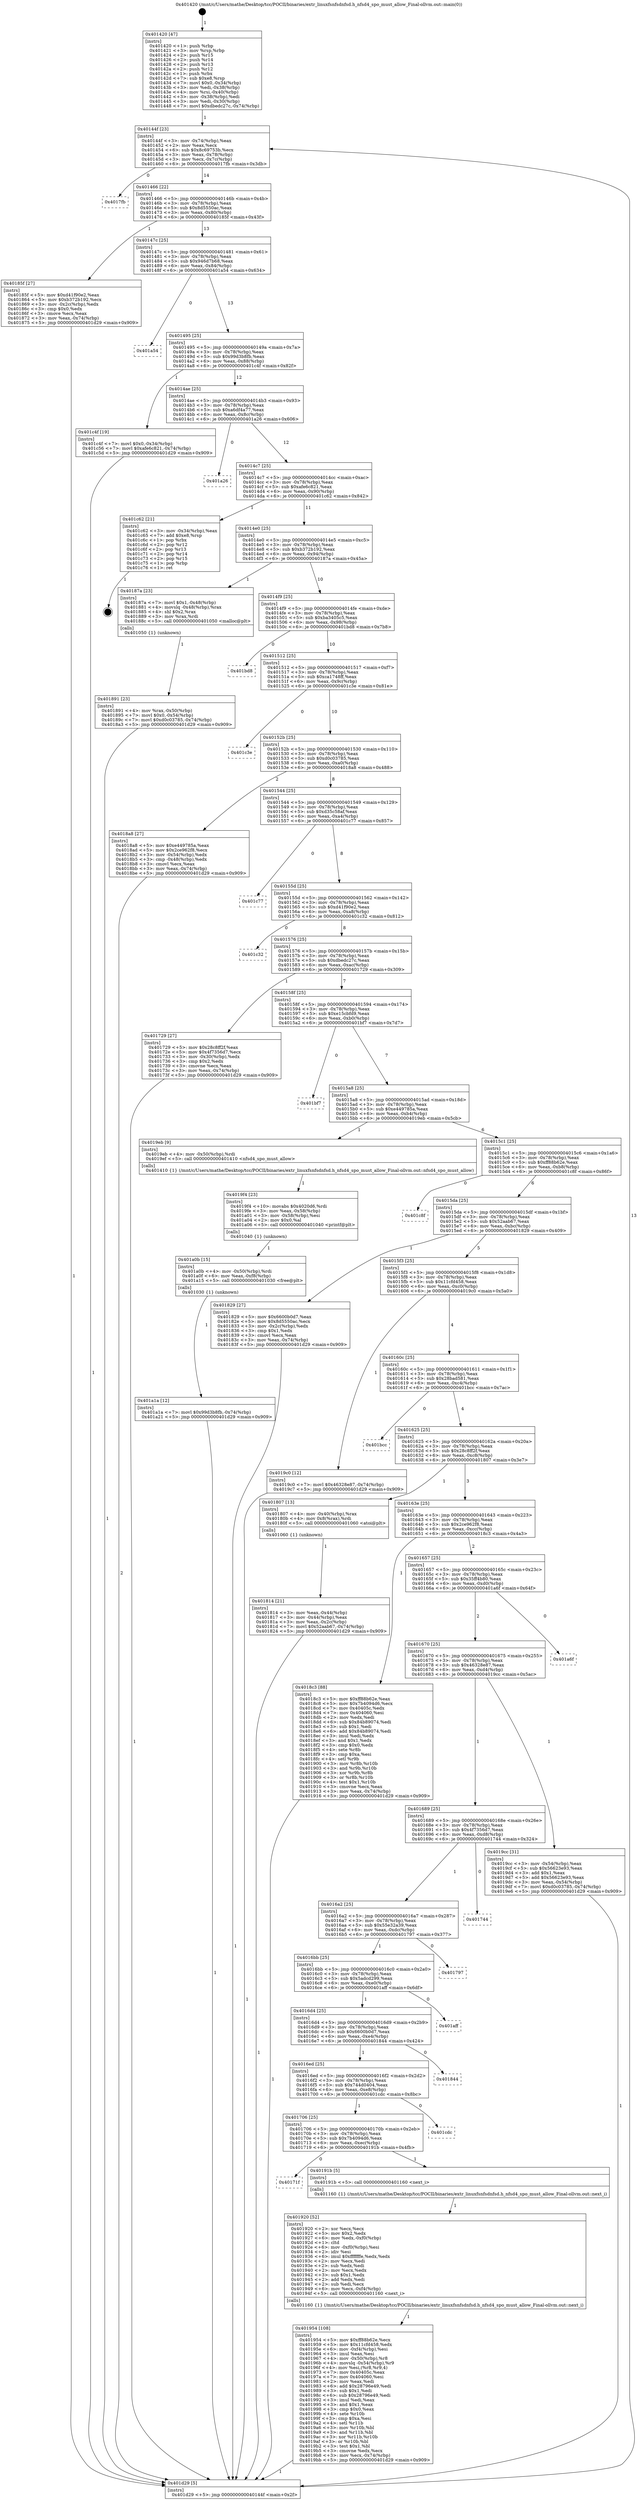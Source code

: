 digraph "0x401420" {
  label = "0x401420 (/mnt/c/Users/mathe/Desktop/tcc/POCII/binaries/extr_linuxfsnfsdnfsd.h_nfsd4_spo_must_allow_Final-ollvm.out::main(0))"
  labelloc = "t"
  node[shape=record]

  Entry [label="",width=0.3,height=0.3,shape=circle,fillcolor=black,style=filled]
  "0x40144f" [label="{
     0x40144f [23]\l
     | [instrs]\l
     &nbsp;&nbsp;0x40144f \<+3\>: mov -0x74(%rbp),%eax\l
     &nbsp;&nbsp;0x401452 \<+2\>: mov %eax,%ecx\l
     &nbsp;&nbsp;0x401454 \<+6\>: sub $0x8c69753b,%ecx\l
     &nbsp;&nbsp;0x40145a \<+3\>: mov %eax,-0x78(%rbp)\l
     &nbsp;&nbsp;0x40145d \<+3\>: mov %ecx,-0x7c(%rbp)\l
     &nbsp;&nbsp;0x401460 \<+6\>: je 00000000004017fb \<main+0x3db\>\l
  }"]
  "0x4017fb" [label="{
     0x4017fb\l
  }", style=dashed]
  "0x401466" [label="{
     0x401466 [22]\l
     | [instrs]\l
     &nbsp;&nbsp;0x401466 \<+5\>: jmp 000000000040146b \<main+0x4b\>\l
     &nbsp;&nbsp;0x40146b \<+3\>: mov -0x78(%rbp),%eax\l
     &nbsp;&nbsp;0x40146e \<+5\>: sub $0x8d5550ac,%eax\l
     &nbsp;&nbsp;0x401473 \<+3\>: mov %eax,-0x80(%rbp)\l
     &nbsp;&nbsp;0x401476 \<+6\>: je 000000000040185f \<main+0x43f\>\l
  }"]
  Exit [label="",width=0.3,height=0.3,shape=circle,fillcolor=black,style=filled,peripheries=2]
  "0x40185f" [label="{
     0x40185f [27]\l
     | [instrs]\l
     &nbsp;&nbsp;0x40185f \<+5\>: mov $0xd41f90e2,%eax\l
     &nbsp;&nbsp;0x401864 \<+5\>: mov $0xb372b192,%ecx\l
     &nbsp;&nbsp;0x401869 \<+3\>: mov -0x2c(%rbp),%edx\l
     &nbsp;&nbsp;0x40186c \<+3\>: cmp $0x0,%edx\l
     &nbsp;&nbsp;0x40186f \<+3\>: cmove %ecx,%eax\l
     &nbsp;&nbsp;0x401872 \<+3\>: mov %eax,-0x74(%rbp)\l
     &nbsp;&nbsp;0x401875 \<+5\>: jmp 0000000000401d29 \<main+0x909\>\l
  }"]
  "0x40147c" [label="{
     0x40147c [25]\l
     | [instrs]\l
     &nbsp;&nbsp;0x40147c \<+5\>: jmp 0000000000401481 \<main+0x61\>\l
     &nbsp;&nbsp;0x401481 \<+3\>: mov -0x78(%rbp),%eax\l
     &nbsp;&nbsp;0x401484 \<+5\>: sub $0x946d7b68,%eax\l
     &nbsp;&nbsp;0x401489 \<+6\>: mov %eax,-0x84(%rbp)\l
     &nbsp;&nbsp;0x40148f \<+6\>: je 0000000000401a54 \<main+0x634\>\l
  }"]
  "0x401a1a" [label="{
     0x401a1a [12]\l
     | [instrs]\l
     &nbsp;&nbsp;0x401a1a \<+7\>: movl $0x99d3b8fb,-0x74(%rbp)\l
     &nbsp;&nbsp;0x401a21 \<+5\>: jmp 0000000000401d29 \<main+0x909\>\l
  }"]
  "0x401a54" [label="{
     0x401a54\l
  }", style=dashed]
  "0x401495" [label="{
     0x401495 [25]\l
     | [instrs]\l
     &nbsp;&nbsp;0x401495 \<+5\>: jmp 000000000040149a \<main+0x7a\>\l
     &nbsp;&nbsp;0x40149a \<+3\>: mov -0x78(%rbp),%eax\l
     &nbsp;&nbsp;0x40149d \<+5\>: sub $0x99d3b8fb,%eax\l
     &nbsp;&nbsp;0x4014a2 \<+6\>: mov %eax,-0x88(%rbp)\l
     &nbsp;&nbsp;0x4014a8 \<+6\>: je 0000000000401c4f \<main+0x82f\>\l
  }"]
  "0x401a0b" [label="{
     0x401a0b [15]\l
     | [instrs]\l
     &nbsp;&nbsp;0x401a0b \<+4\>: mov -0x50(%rbp),%rdi\l
     &nbsp;&nbsp;0x401a0f \<+6\>: mov %eax,-0xf8(%rbp)\l
     &nbsp;&nbsp;0x401a15 \<+5\>: call 0000000000401030 \<free@plt\>\l
     | [calls]\l
     &nbsp;&nbsp;0x401030 \{1\} (unknown)\l
  }"]
  "0x401c4f" [label="{
     0x401c4f [19]\l
     | [instrs]\l
     &nbsp;&nbsp;0x401c4f \<+7\>: movl $0x0,-0x34(%rbp)\l
     &nbsp;&nbsp;0x401c56 \<+7\>: movl $0xafe6c821,-0x74(%rbp)\l
     &nbsp;&nbsp;0x401c5d \<+5\>: jmp 0000000000401d29 \<main+0x909\>\l
  }"]
  "0x4014ae" [label="{
     0x4014ae [25]\l
     | [instrs]\l
     &nbsp;&nbsp;0x4014ae \<+5\>: jmp 00000000004014b3 \<main+0x93\>\l
     &nbsp;&nbsp;0x4014b3 \<+3\>: mov -0x78(%rbp),%eax\l
     &nbsp;&nbsp;0x4014b6 \<+5\>: sub $0xa6df4a77,%eax\l
     &nbsp;&nbsp;0x4014bb \<+6\>: mov %eax,-0x8c(%rbp)\l
     &nbsp;&nbsp;0x4014c1 \<+6\>: je 0000000000401a26 \<main+0x606\>\l
  }"]
  "0x4019f4" [label="{
     0x4019f4 [23]\l
     | [instrs]\l
     &nbsp;&nbsp;0x4019f4 \<+10\>: movabs $0x4020d6,%rdi\l
     &nbsp;&nbsp;0x4019fe \<+3\>: mov %eax,-0x58(%rbp)\l
     &nbsp;&nbsp;0x401a01 \<+3\>: mov -0x58(%rbp),%esi\l
     &nbsp;&nbsp;0x401a04 \<+2\>: mov $0x0,%al\l
     &nbsp;&nbsp;0x401a06 \<+5\>: call 0000000000401040 \<printf@plt\>\l
     | [calls]\l
     &nbsp;&nbsp;0x401040 \{1\} (unknown)\l
  }"]
  "0x401a26" [label="{
     0x401a26\l
  }", style=dashed]
  "0x4014c7" [label="{
     0x4014c7 [25]\l
     | [instrs]\l
     &nbsp;&nbsp;0x4014c7 \<+5\>: jmp 00000000004014cc \<main+0xac\>\l
     &nbsp;&nbsp;0x4014cc \<+3\>: mov -0x78(%rbp),%eax\l
     &nbsp;&nbsp;0x4014cf \<+5\>: sub $0xafe6c821,%eax\l
     &nbsp;&nbsp;0x4014d4 \<+6\>: mov %eax,-0x90(%rbp)\l
     &nbsp;&nbsp;0x4014da \<+6\>: je 0000000000401c62 \<main+0x842\>\l
  }"]
  "0x401954" [label="{
     0x401954 [108]\l
     | [instrs]\l
     &nbsp;&nbsp;0x401954 \<+5\>: mov $0xff88b62e,%ecx\l
     &nbsp;&nbsp;0x401959 \<+5\>: mov $0x11cfd458,%edx\l
     &nbsp;&nbsp;0x40195e \<+6\>: mov -0xf4(%rbp),%esi\l
     &nbsp;&nbsp;0x401964 \<+3\>: imul %eax,%esi\l
     &nbsp;&nbsp;0x401967 \<+4\>: mov -0x50(%rbp),%r8\l
     &nbsp;&nbsp;0x40196b \<+4\>: movslq -0x54(%rbp),%r9\l
     &nbsp;&nbsp;0x40196f \<+4\>: mov %esi,(%r8,%r9,4)\l
     &nbsp;&nbsp;0x401973 \<+7\>: mov 0x40405c,%eax\l
     &nbsp;&nbsp;0x40197a \<+7\>: mov 0x404060,%esi\l
     &nbsp;&nbsp;0x401981 \<+2\>: mov %eax,%edi\l
     &nbsp;&nbsp;0x401983 \<+6\>: add $0x28796e49,%edi\l
     &nbsp;&nbsp;0x401989 \<+3\>: sub $0x1,%edi\l
     &nbsp;&nbsp;0x40198c \<+6\>: sub $0x28796e49,%edi\l
     &nbsp;&nbsp;0x401992 \<+3\>: imul %edi,%eax\l
     &nbsp;&nbsp;0x401995 \<+3\>: and $0x1,%eax\l
     &nbsp;&nbsp;0x401998 \<+3\>: cmp $0x0,%eax\l
     &nbsp;&nbsp;0x40199b \<+4\>: sete %r10b\l
     &nbsp;&nbsp;0x40199f \<+3\>: cmp $0xa,%esi\l
     &nbsp;&nbsp;0x4019a2 \<+4\>: setl %r11b\l
     &nbsp;&nbsp;0x4019a6 \<+3\>: mov %r10b,%bl\l
     &nbsp;&nbsp;0x4019a9 \<+3\>: and %r11b,%bl\l
     &nbsp;&nbsp;0x4019ac \<+3\>: xor %r11b,%r10b\l
     &nbsp;&nbsp;0x4019af \<+3\>: or %r10b,%bl\l
     &nbsp;&nbsp;0x4019b2 \<+3\>: test $0x1,%bl\l
     &nbsp;&nbsp;0x4019b5 \<+3\>: cmovne %edx,%ecx\l
     &nbsp;&nbsp;0x4019b8 \<+3\>: mov %ecx,-0x74(%rbp)\l
     &nbsp;&nbsp;0x4019bb \<+5\>: jmp 0000000000401d29 \<main+0x909\>\l
  }"]
  "0x401c62" [label="{
     0x401c62 [21]\l
     | [instrs]\l
     &nbsp;&nbsp;0x401c62 \<+3\>: mov -0x34(%rbp),%eax\l
     &nbsp;&nbsp;0x401c65 \<+7\>: add $0xe8,%rsp\l
     &nbsp;&nbsp;0x401c6c \<+1\>: pop %rbx\l
     &nbsp;&nbsp;0x401c6d \<+2\>: pop %r12\l
     &nbsp;&nbsp;0x401c6f \<+2\>: pop %r13\l
     &nbsp;&nbsp;0x401c71 \<+2\>: pop %r14\l
     &nbsp;&nbsp;0x401c73 \<+2\>: pop %r15\l
     &nbsp;&nbsp;0x401c75 \<+1\>: pop %rbp\l
     &nbsp;&nbsp;0x401c76 \<+1\>: ret\l
  }"]
  "0x4014e0" [label="{
     0x4014e0 [25]\l
     | [instrs]\l
     &nbsp;&nbsp;0x4014e0 \<+5\>: jmp 00000000004014e5 \<main+0xc5\>\l
     &nbsp;&nbsp;0x4014e5 \<+3\>: mov -0x78(%rbp),%eax\l
     &nbsp;&nbsp;0x4014e8 \<+5\>: sub $0xb372b192,%eax\l
     &nbsp;&nbsp;0x4014ed \<+6\>: mov %eax,-0x94(%rbp)\l
     &nbsp;&nbsp;0x4014f3 \<+6\>: je 000000000040187a \<main+0x45a\>\l
  }"]
  "0x401920" [label="{
     0x401920 [52]\l
     | [instrs]\l
     &nbsp;&nbsp;0x401920 \<+2\>: xor %ecx,%ecx\l
     &nbsp;&nbsp;0x401922 \<+5\>: mov $0x2,%edx\l
     &nbsp;&nbsp;0x401927 \<+6\>: mov %edx,-0xf0(%rbp)\l
     &nbsp;&nbsp;0x40192d \<+1\>: cltd\l
     &nbsp;&nbsp;0x40192e \<+6\>: mov -0xf0(%rbp),%esi\l
     &nbsp;&nbsp;0x401934 \<+2\>: idiv %esi\l
     &nbsp;&nbsp;0x401936 \<+6\>: imul $0xfffffffe,%edx,%edx\l
     &nbsp;&nbsp;0x40193c \<+2\>: mov %ecx,%edi\l
     &nbsp;&nbsp;0x40193e \<+2\>: sub %edx,%edi\l
     &nbsp;&nbsp;0x401940 \<+2\>: mov %ecx,%edx\l
     &nbsp;&nbsp;0x401942 \<+3\>: sub $0x1,%edx\l
     &nbsp;&nbsp;0x401945 \<+2\>: add %edx,%edi\l
     &nbsp;&nbsp;0x401947 \<+2\>: sub %edi,%ecx\l
     &nbsp;&nbsp;0x401949 \<+6\>: mov %ecx,-0xf4(%rbp)\l
     &nbsp;&nbsp;0x40194f \<+5\>: call 0000000000401160 \<next_i\>\l
     | [calls]\l
     &nbsp;&nbsp;0x401160 \{1\} (/mnt/c/Users/mathe/Desktop/tcc/POCII/binaries/extr_linuxfsnfsdnfsd.h_nfsd4_spo_must_allow_Final-ollvm.out::next_i)\l
  }"]
  "0x40187a" [label="{
     0x40187a [23]\l
     | [instrs]\l
     &nbsp;&nbsp;0x40187a \<+7\>: movl $0x1,-0x48(%rbp)\l
     &nbsp;&nbsp;0x401881 \<+4\>: movslq -0x48(%rbp),%rax\l
     &nbsp;&nbsp;0x401885 \<+4\>: shl $0x2,%rax\l
     &nbsp;&nbsp;0x401889 \<+3\>: mov %rax,%rdi\l
     &nbsp;&nbsp;0x40188c \<+5\>: call 0000000000401050 \<malloc@plt\>\l
     | [calls]\l
     &nbsp;&nbsp;0x401050 \{1\} (unknown)\l
  }"]
  "0x4014f9" [label="{
     0x4014f9 [25]\l
     | [instrs]\l
     &nbsp;&nbsp;0x4014f9 \<+5\>: jmp 00000000004014fe \<main+0xde\>\l
     &nbsp;&nbsp;0x4014fe \<+3\>: mov -0x78(%rbp),%eax\l
     &nbsp;&nbsp;0x401501 \<+5\>: sub $0xba3405c5,%eax\l
     &nbsp;&nbsp;0x401506 \<+6\>: mov %eax,-0x98(%rbp)\l
     &nbsp;&nbsp;0x40150c \<+6\>: je 0000000000401bd8 \<main+0x7b8\>\l
  }"]
  "0x40171f" [label="{
     0x40171f\l
  }", style=dashed]
  "0x401bd8" [label="{
     0x401bd8\l
  }", style=dashed]
  "0x401512" [label="{
     0x401512 [25]\l
     | [instrs]\l
     &nbsp;&nbsp;0x401512 \<+5\>: jmp 0000000000401517 \<main+0xf7\>\l
     &nbsp;&nbsp;0x401517 \<+3\>: mov -0x78(%rbp),%eax\l
     &nbsp;&nbsp;0x40151a \<+5\>: sub $0xca1748ff,%eax\l
     &nbsp;&nbsp;0x40151f \<+6\>: mov %eax,-0x9c(%rbp)\l
     &nbsp;&nbsp;0x401525 \<+6\>: je 0000000000401c3e \<main+0x81e\>\l
  }"]
  "0x40191b" [label="{
     0x40191b [5]\l
     | [instrs]\l
     &nbsp;&nbsp;0x40191b \<+5\>: call 0000000000401160 \<next_i\>\l
     | [calls]\l
     &nbsp;&nbsp;0x401160 \{1\} (/mnt/c/Users/mathe/Desktop/tcc/POCII/binaries/extr_linuxfsnfsdnfsd.h_nfsd4_spo_must_allow_Final-ollvm.out::next_i)\l
  }"]
  "0x401c3e" [label="{
     0x401c3e\l
  }", style=dashed]
  "0x40152b" [label="{
     0x40152b [25]\l
     | [instrs]\l
     &nbsp;&nbsp;0x40152b \<+5\>: jmp 0000000000401530 \<main+0x110\>\l
     &nbsp;&nbsp;0x401530 \<+3\>: mov -0x78(%rbp),%eax\l
     &nbsp;&nbsp;0x401533 \<+5\>: sub $0xd0c03785,%eax\l
     &nbsp;&nbsp;0x401538 \<+6\>: mov %eax,-0xa0(%rbp)\l
     &nbsp;&nbsp;0x40153e \<+6\>: je 00000000004018a8 \<main+0x488\>\l
  }"]
  "0x401706" [label="{
     0x401706 [25]\l
     | [instrs]\l
     &nbsp;&nbsp;0x401706 \<+5\>: jmp 000000000040170b \<main+0x2eb\>\l
     &nbsp;&nbsp;0x40170b \<+3\>: mov -0x78(%rbp),%eax\l
     &nbsp;&nbsp;0x40170e \<+5\>: sub $0x7b4094d6,%eax\l
     &nbsp;&nbsp;0x401713 \<+6\>: mov %eax,-0xec(%rbp)\l
     &nbsp;&nbsp;0x401719 \<+6\>: je 000000000040191b \<main+0x4fb\>\l
  }"]
  "0x4018a8" [label="{
     0x4018a8 [27]\l
     | [instrs]\l
     &nbsp;&nbsp;0x4018a8 \<+5\>: mov $0xe449785a,%eax\l
     &nbsp;&nbsp;0x4018ad \<+5\>: mov $0x2ce962f8,%ecx\l
     &nbsp;&nbsp;0x4018b2 \<+3\>: mov -0x54(%rbp),%edx\l
     &nbsp;&nbsp;0x4018b5 \<+3\>: cmp -0x48(%rbp),%edx\l
     &nbsp;&nbsp;0x4018b8 \<+3\>: cmovl %ecx,%eax\l
     &nbsp;&nbsp;0x4018bb \<+3\>: mov %eax,-0x74(%rbp)\l
     &nbsp;&nbsp;0x4018be \<+5\>: jmp 0000000000401d29 \<main+0x909\>\l
  }"]
  "0x401544" [label="{
     0x401544 [25]\l
     | [instrs]\l
     &nbsp;&nbsp;0x401544 \<+5\>: jmp 0000000000401549 \<main+0x129\>\l
     &nbsp;&nbsp;0x401549 \<+3\>: mov -0x78(%rbp),%eax\l
     &nbsp;&nbsp;0x40154c \<+5\>: sub $0xd35c58af,%eax\l
     &nbsp;&nbsp;0x401551 \<+6\>: mov %eax,-0xa4(%rbp)\l
     &nbsp;&nbsp;0x401557 \<+6\>: je 0000000000401c77 \<main+0x857\>\l
  }"]
  "0x401cdc" [label="{
     0x401cdc\l
  }", style=dashed]
  "0x401c77" [label="{
     0x401c77\l
  }", style=dashed]
  "0x40155d" [label="{
     0x40155d [25]\l
     | [instrs]\l
     &nbsp;&nbsp;0x40155d \<+5\>: jmp 0000000000401562 \<main+0x142\>\l
     &nbsp;&nbsp;0x401562 \<+3\>: mov -0x78(%rbp),%eax\l
     &nbsp;&nbsp;0x401565 \<+5\>: sub $0xd41f90e2,%eax\l
     &nbsp;&nbsp;0x40156a \<+6\>: mov %eax,-0xa8(%rbp)\l
     &nbsp;&nbsp;0x401570 \<+6\>: je 0000000000401c32 \<main+0x812\>\l
  }"]
  "0x4016ed" [label="{
     0x4016ed [25]\l
     | [instrs]\l
     &nbsp;&nbsp;0x4016ed \<+5\>: jmp 00000000004016f2 \<main+0x2d2\>\l
     &nbsp;&nbsp;0x4016f2 \<+3\>: mov -0x78(%rbp),%eax\l
     &nbsp;&nbsp;0x4016f5 \<+5\>: sub $0x744d0404,%eax\l
     &nbsp;&nbsp;0x4016fa \<+6\>: mov %eax,-0xe8(%rbp)\l
     &nbsp;&nbsp;0x401700 \<+6\>: je 0000000000401cdc \<main+0x8bc\>\l
  }"]
  "0x401c32" [label="{
     0x401c32\l
  }", style=dashed]
  "0x401576" [label="{
     0x401576 [25]\l
     | [instrs]\l
     &nbsp;&nbsp;0x401576 \<+5\>: jmp 000000000040157b \<main+0x15b\>\l
     &nbsp;&nbsp;0x40157b \<+3\>: mov -0x78(%rbp),%eax\l
     &nbsp;&nbsp;0x40157e \<+5\>: sub $0xdbedc27c,%eax\l
     &nbsp;&nbsp;0x401583 \<+6\>: mov %eax,-0xac(%rbp)\l
     &nbsp;&nbsp;0x401589 \<+6\>: je 0000000000401729 \<main+0x309\>\l
  }"]
  "0x401844" [label="{
     0x401844\l
  }", style=dashed]
  "0x401729" [label="{
     0x401729 [27]\l
     | [instrs]\l
     &nbsp;&nbsp;0x401729 \<+5\>: mov $0x28c8ff2f,%eax\l
     &nbsp;&nbsp;0x40172e \<+5\>: mov $0x4f7356d7,%ecx\l
     &nbsp;&nbsp;0x401733 \<+3\>: mov -0x30(%rbp),%edx\l
     &nbsp;&nbsp;0x401736 \<+3\>: cmp $0x2,%edx\l
     &nbsp;&nbsp;0x401739 \<+3\>: cmovne %ecx,%eax\l
     &nbsp;&nbsp;0x40173c \<+3\>: mov %eax,-0x74(%rbp)\l
     &nbsp;&nbsp;0x40173f \<+5\>: jmp 0000000000401d29 \<main+0x909\>\l
  }"]
  "0x40158f" [label="{
     0x40158f [25]\l
     | [instrs]\l
     &nbsp;&nbsp;0x40158f \<+5\>: jmp 0000000000401594 \<main+0x174\>\l
     &nbsp;&nbsp;0x401594 \<+3\>: mov -0x78(%rbp),%eax\l
     &nbsp;&nbsp;0x401597 \<+5\>: sub $0xe15cbfd9,%eax\l
     &nbsp;&nbsp;0x40159c \<+6\>: mov %eax,-0xb0(%rbp)\l
     &nbsp;&nbsp;0x4015a2 \<+6\>: je 0000000000401bf7 \<main+0x7d7\>\l
  }"]
  "0x401d29" [label="{
     0x401d29 [5]\l
     | [instrs]\l
     &nbsp;&nbsp;0x401d29 \<+5\>: jmp 000000000040144f \<main+0x2f\>\l
  }"]
  "0x401420" [label="{
     0x401420 [47]\l
     | [instrs]\l
     &nbsp;&nbsp;0x401420 \<+1\>: push %rbp\l
     &nbsp;&nbsp;0x401421 \<+3\>: mov %rsp,%rbp\l
     &nbsp;&nbsp;0x401424 \<+2\>: push %r15\l
     &nbsp;&nbsp;0x401426 \<+2\>: push %r14\l
     &nbsp;&nbsp;0x401428 \<+2\>: push %r13\l
     &nbsp;&nbsp;0x40142a \<+2\>: push %r12\l
     &nbsp;&nbsp;0x40142c \<+1\>: push %rbx\l
     &nbsp;&nbsp;0x40142d \<+7\>: sub $0xe8,%rsp\l
     &nbsp;&nbsp;0x401434 \<+7\>: movl $0x0,-0x34(%rbp)\l
     &nbsp;&nbsp;0x40143b \<+3\>: mov %edi,-0x38(%rbp)\l
     &nbsp;&nbsp;0x40143e \<+4\>: mov %rsi,-0x40(%rbp)\l
     &nbsp;&nbsp;0x401442 \<+3\>: mov -0x38(%rbp),%edi\l
     &nbsp;&nbsp;0x401445 \<+3\>: mov %edi,-0x30(%rbp)\l
     &nbsp;&nbsp;0x401448 \<+7\>: movl $0xdbedc27c,-0x74(%rbp)\l
  }"]
  "0x4016d4" [label="{
     0x4016d4 [25]\l
     | [instrs]\l
     &nbsp;&nbsp;0x4016d4 \<+5\>: jmp 00000000004016d9 \<main+0x2b9\>\l
     &nbsp;&nbsp;0x4016d9 \<+3\>: mov -0x78(%rbp),%eax\l
     &nbsp;&nbsp;0x4016dc \<+5\>: sub $0x6600b0d7,%eax\l
     &nbsp;&nbsp;0x4016e1 \<+6\>: mov %eax,-0xe4(%rbp)\l
     &nbsp;&nbsp;0x4016e7 \<+6\>: je 0000000000401844 \<main+0x424\>\l
  }"]
  "0x401bf7" [label="{
     0x401bf7\l
  }", style=dashed]
  "0x4015a8" [label="{
     0x4015a8 [25]\l
     | [instrs]\l
     &nbsp;&nbsp;0x4015a8 \<+5\>: jmp 00000000004015ad \<main+0x18d\>\l
     &nbsp;&nbsp;0x4015ad \<+3\>: mov -0x78(%rbp),%eax\l
     &nbsp;&nbsp;0x4015b0 \<+5\>: sub $0xe449785a,%eax\l
     &nbsp;&nbsp;0x4015b5 \<+6\>: mov %eax,-0xb4(%rbp)\l
     &nbsp;&nbsp;0x4015bb \<+6\>: je 00000000004019eb \<main+0x5cb\>\l
  }"]
  "0x401aff" [label="{
     0x401aff\l
  }", style=dashed]
  "0x4019eb" [label="{
     0x4019eb [9]\l
     | [instrs]\l
     &nbsp;&nbsp;0x4019eb \<+4\>: mov -0x50(%rbp),%rdi\l
     &nbsp;&nbsp;0x4019ef \<+5\>: call 0000000000401410 \<nfsd4_spo_must_allow\>\l
     | [calls]\l
     &nbsp;&nbsp;0x401410 \{1\} (/mnt/c/Users/mathe/Desktop/tcc/POCII/binaries/extr_linuxfsnfsdnfsd.h_nfsd4_spo_must_allow_Final-ollvm.out::nfsd4_spo_must_allow)\l
  }"]
  "0x4015c1" [label="{
     0x4015c1 [25]\l
     | [instrs]\l
     &nbsp;&nbsp;0x4015c1 \<+5\>: jmp 00000000004015c6 \<main+0x1a6\>\l
     &nbsp;&nbsp;0x4015c6 \<+3\>: mov -0x78(%rbp),%eax\l
     &nbsp;&nbsp;0x4015c9 \<+5\>: sub $0xff88b62e,%eax\l
     &nbsp;&nbsp;0x4015ce \<+6\>: mov %eax,-0xb8(%rbp)\l
     &nbsp;&nbsp;0x4015d4 \<+6\>: je 0000000000401c8f \<main+0x86f\>\l
  }"]
  "0x4016bb" [label="{
     0x4016bb [25]\l
     | [instrs]\l
     &nbsp;&nbsp;0x4016bb \<+5\>: jmp 00000000004016c0 \<main+0x2a0\>\l
     &nbsp;&nbsp;0x4016c0 \<+3\>: mov -0x78(%rbp),%eax\l
     &nbsp;&nbsp;0x4016c3 \<+5\>: sub $0x5adcd299,%eax\l
     &nbsp;&nbsp;0x4016c8 \<+6\>: mov %eax,-0xe0(%rbp)\l
     &nbsp;&nbsp;0x4016ce \<+6\>: je 0000000000401aff \<main+0x6df\>\l
  }"]
  "0x401c8f" [label="{
     0x401c8f\l
  }", style=dashed]
  "0x4015da" [label="{
     0x4015da [25]\l
     | [instrs]\l
     &nbsp;&nbsp;0x4015da \<+5\>: jmp 00000000004015df \<main+0x1bf\>\l
     &nbsp;&nbsp;0x4015df \<+3\>: mov -0x78(%rbp),%eax\l
     &nbsp;&nbsp;0x4015e2 \<+5\>: sub $0x52aab67,%eax\l
     &nbsp;&nbsp;0x4015e7 \<+6\>: mov %eax,-0xbc(%rbp)\l
     &nbsp;&nbsp;0x4015ed \<+6\>: je 0000000000401829 \<main+0x409\>\l
  }"]
  "0x401797" [label="{
     0x401797\l
  }", style=dashed]
  "0x401829" [label="{
     0x401829 [27]\l
     | [instrs]\l
     &nbsp;&nbsp;0x401829 \<+5\>: mov $0x6600b0d7,%eax\l
     &nbsp;&nbsp;0x40182e \<+5\>: mov $0x8d5550ac,%ecx\l
     &nbsp;&nbsp;0x401833 \<+3\>: mov -0x2c(%rbp),%edx\l
     &nbsp;&nbsp;0x401836 \<+3\>: cmp $0x1,%edx\l
     &nbsp;&nbsp;0x401839 \<+3\>: cmovl %ecx,%eax\l
     &nbsp;&nbsp;0x40183c \<+3\>: mov %eax,-0x74(%rbp)\l
     &nbsp;&nbsp;0x40183f \<+5\>: jmp 0000000000401d29 \<main+0x909\>\l
  }"]
  "0x4015f3" [label="{
     0x4015f3 [25]\l
     | [instrs]\l
     &nbsp;&nbsp;0x4015f3 \<+5\>: jmp 00000000004015f8 \<main+0x1d8\>\l
     &nbsp;&nbsp;0x4015f8 \<+3\>: mov -0x78(%rbp),%eax\l
     &nbsp;&nbsp;0x4015fb \<+5\>: sub $0x11cfd458,%eax\l
     &nbsp;&nbsp;0x401600 \<+6\>: mov %eax,-0xc0(%rbp)\l
     &nbsp;&nbsp;0x401606 \<+6\>: je 00000000004019c0 \<main+0x5a0\>\l
  }"]
  "0x4016a2" [label="{
     0x4016a2 [25]\l
     | [instrs]\l
     &nbsp;&nbsp;0x4016a2 \<+5\>: jmp 00000000004016a7 \<main+0x287\>\l
     &nbsp;&nbsp;0x4016a7 \<+3\>: mov -0x78(%rbp),%eax\l
     &nbsp;&nbsp;0x4016aa \<+5\>: sub $0x55e32a39,%eax\l
     &nbsp;&nbsp;0x4016af \<+6\>: mov %eax,-0xdc(%rbp)\l
     &nbsp;&nbsp;0x4016b5 \<+6\>: je 0000000000401797 \<main+0x377\>\l
  }"]
  "0x4019c0" [label="{
     0x4019c0 [12]\l
     | [instrs]\l
     &nbsp;&nbsp;0x4019c0 \<+7\>: movl $0x46328e87,-0x74(%rbp)\l
     &nbsp;&nbsp;0x4019c7 \<+5\>: jmp 0000000000401d29 \<main+0x909\>\l
  }"]
  "0x40160c" [label="{
     0x40160c [25]\l
     | [instrs]\l
     &nbsp;&nbsp;0x40160c \<+5\>: jmp 0000000000401611 \<main+0x1f1\>\l
     &nbsp;&nbsp;0x401611 \<+3\>: mov -0x78(%rbp),%eax\l
     &nbsp;&nbsp;0x401614 \<+5\>: sub $0x28bad581,%eax\l
     &nbsp;&nbsp;0x401619 \<+6\>: mov %eax,-0xc4(%rbp)\l
     &nbsp;&nbsp;0x40161f \<+6\>: je 0000000000401bcc \<main+0x7ac\>\l
  }"]
  "0x401744" [label="{
     0x401744\l
  }", style=dashed]
  "0x401bcc" [label="{
     0x401bcc\l
  }", style=dashed]
  "0x401625" [label="{
     0x401625 [25]\l
     | [instrs]\l
     &nbsp;&nbsp;0x401625 \<+5\>: jmp 000000000040162a \<main+0x20a\>\l
     &nbsp;&nbsp;0x40162a \<+3\>: mov -0x78(%rbp),%eax\l
     &nbsp;&nbsp;0x40162d \<+5\>: sub $0x28c8ff2f,%eax\l
     &nbsp;&nbsp;0x401632 \<+6\>: mov %eax,-0xc8(%rbp)\l
     &nbsp;&nbsp;0x401638 \<+6\>: je 0000000000401807 \<main+0x3e7\>\l
  }"]
  "0x401689" [label="{
     0x401689 [25]\l
     | [instrs]\l
     &nbsp;&nbsp;0x401689 \<+5\>: jmp 000000000040168e \<main+0x26e\>\l
     &nbsp;&nbsp;0x40168e \<+3\>: mov -0x78(%rbp),%eax\l
     &nbsp;&nbsp;0x401691 \<+5\>: sub $0x4f7356d7,%eax\l
     &nbsp;&nbsp;0x401696 \<+6\>: mov %eax,-0xd8(%rbp)\l
     &nbsp;&nbsp;0x40169c \<+6\>: je 0000000000401744 \<main+0x324\>\l
  }"]
  "0x401807" [label="{
     0x401807 [13]\l
     | [instrs]\l
     &nbsp;&nbsp;0x401807 \<+4\>: mov -0x40(%rbp),%rax\l
     &nbsp;&nbsp;0x40180b \<+4\>: mov 0x8(%rax),%rdi\l
     &nbsp;&nbsp;0x40180f \<+5\>: call 0000000000401060 \<atoi@plt\>\l
     | [calls]\l
     &nbsp;&nbsp;0x401060 \{1\} (unknown)\l
  }"]
  "0x40163e" [label="{
     0x40163e [25]\l
     | [instrs]\l
     &nbsp;&nbsp;0x40163e \<+5\>: jmp 0000000000401643 \<main+0x223\>\l
     &nbsp;&nbsp;0x401643 \<+3\>: mov -0x78(%rbp),%eax\l
     &nbsp;&nbsp;0x401646 \<+5\>: sub $0x2ce962f8,%eax\l
     &nbsp;&nbsp;0x40164b \<+6\>: mov %eax,-0xcc(%rbp)\l
     &nbsp;&nbsp;0x401651 \<+6\>: je 00000000004018c3 \<main+0x4a3\>\l
  }"]
  "0x401814" [label="{
     0x401814 [21]\l
     | [instrs]\l
     &nbsp;&nbsp;0x401814 \<+3\>: mov %eax,-0x44(%rbp)\l
     &nbsp;&nbsp;0x401817 \<+3\>: mov -0x44(%rbp),%eax\l
     &nbsp;&nbsp;0x40181a \<+3\>: mov %eax,-0x2c(%rbp)\l
     &nbsp;&nbsp;0x40181d \<+7\>: movl $0x52aab67,-0x74(%rbp)\l
     &nbsp;&nbsp;0x401824 \<+5\>: jmp 0000000000401d29 \<main+0x909\>\l
  }"]
  "0x401891" [label="{
     0x401891 [23]\l
     | [instrs]\l
     &nbsp;&nbsp;0x401891 \<+4\>: mov %rax,-0x50(%rbp)\l
     &nbsp;&nbsp;0x401895 \<+7\>: movl $0x0,-0x54(%rbp)\l
     &nbsp;&nbsp;0x40189c \<+7\>: movl $0xd0c03785,-0x74(%rbp)\l
     &nbsp;&nbsp;0x4018a3 \<+5\>: jmp 0000000000401d29 \<main+0x909\>\l
  }"]
  "0x4019cc" [label="{
     0x4019cc [31]\l
     | [instrs]\l
     &nbsp;&nbsp;0x4019cc \<+3\>: mov -0x54(%rbp),%eax\l
     &nbsp;&nbsp;0x4019cf \<+5\>: sub $0x56623e93,%eax\l
     &nbsp;&nbsp;0x4019d4 \<+3\>: add $0x1,%eax\l
     &nbsp;&nbsp;0x4019d7 \<+5\>: add $0x56623e93,%eax\l
     &nbsp;&nbsp;0x4019dc \<+3\>: mov %eax,-0x54(%rbp)\l
     &nbsp;&nbsp;0x4019df \<+7\>: movl $0xd0c03785,-0x74(%rbp)\l
     &nbsp;&nbsp;0x4019e6 \<+5\>: jmp 0000000000401d29 \<main+0x909\>\l
  }"]
  "0x4018c3" [label="{
     0x4018c3 [88]\l
     | [instrs]\l
     &nbsp;&nbsp;0x4018c3 \<+5\>: mov $0xff88b62e,%eax\l
     &nbsp;&nbsp;0x4018c8 \<+5\>: mov $0x7b4094d6,%ecx\l
     &nbsp;&nbsp;0x4018cd \<+7\>: mov 0x40405c,%edx\l
     &nbsp;&nbsp;0x4018d4 \<+7\>: mov 0x404060,%esi\l
     &nbsp;&nbsp;0x4018db \<+2\>: mov %edx,%edi\l
     &nbsp;&nbsp;0x4018dd \<+6\>: sub $0x84b89074,%edi\l
     &nbsp;&nbsp;0x4018e3 \<+3\>: sub $0x1,%edi\l
     &nbsp;&nbsp;0x4018e6 \<+6\>: add $0x84b89074,%edi\l
     &nbsp;&nbsp;0x4018ec \<+3\>: imul %edi,%edx\l
     &nbsp;&nbsp;0x4018ef \<+3\>: and $0x1,%edx\l
     &nbsp;&nbsp;0x4018f2 \<+3\>: cmp $0x0,%edx\l
     &nbsp;&nbsp;0x4018f5 \<+4\>: sete %r8b\l
     &nbsp;&nbsp;0x4018f9 \<+3\>: cmp $0xa,%esi\l
     &nbsp;&nbsp;0x4018fc \<+4\>: setl %r9b\l
     &nbsp;&nbsp;0x401900 \<+3\>: mov %r8b,%r10b\l
     &nbsp;&nbsp;0x401903 \<+3\>: and %r9b,%r10b\l
     &nbsp;&nbsp;0x401906 \<+3\>: xor %r9b,%r8b\l
     &nbsp;&nbsp;0x401909 \<+3\>: or %r8b,%r10b\l
     &nbsp;&nbsp;0x40190c \<+4\>: test $0x1,%r10b\l
     &nbsp;&nbsp;0x401910 \<+3\>: cmovne %ecx,%eax\l
     &nbsp;&nbsp;0x401913 \<+3\>: mov %eax,-0x74(%rbp)\l
     &nbsp;&nbsp;0x401916 \<+5\>: jmp 0000000000401d29 \<main+0x909\>\l
  }"]
  "0x401657" [label="{
     0x401657 [25]\l
     | [instrs]\l
     &nbsp;&nbsp;0x401657 \<+5\>: jmp 000000000040165c \<main+0x23c\>\l
     &nbsp;&nbsp;0x40165c \<+3\>: mov -0x78(%rbp),%eax\l
     &nbsp;&nbsp;0x40165f \<+5\>: sub $0x35ff4b80,%eax\l
     &nbsp;&nbsp;0x401664 \<+6\>: mov %eax,-0xd0(%rbp)\l
     &nbsp;&nbsp;0x40166a \<+6\>: je 0000000000401a6f \<main+0x64f\>\l
  }"]
  "0x401670" [label="{
     0x401670 [25]\l
     | [instrs]\l
     &nbsp;&nbsp;0x401670 \<+5\>: jmp 0000000000401675 \<main+0x255\>\l
     &nbsp;&nbsp;0x401675 \<+3\>: mov -0x78(%rbp),%eax\l
     &nbsp;&nbsp;0x401678 \<+5\>: sub $0x46328e87,%eax\l
     &nbsp;&nbsp;0x40167d \<+6\>: mov %eax,-0xd4(%rbp)\l
     &nbsp;&nbsp;0x401683 \<+6\>: je 00000000004019cc \<main+0x5ac\>\l
  }"]
  "0x401a6f" [label="{
     0x401a6f\l
  }", style=dashed]
  Entry -> "0x401420" [label=" 1"]
  "0x40144f" -> "0x4017fb" [label=" 0"]
  "0x40144f" -> "0x401466" [label=" 14"]
  "0x401c62" -> Exit [label=" 1"]
  "0x401466" -> "0x40185f" [label=" 1"]
  "0x401466" -> "0x40147c" [label=" 13"]
  "0x401c4f" -> "0x401d29" [label=" 1"]
  "0x40147c" -> "0x401a54" [label=" 0"]
  "0x40147c" -> "0x401495" [label=" 13"]
  "0x401a1a" -> "0x401d29" [label=" 1"]
  "0x401495" -> "0x401c4f" [label=" 1"]
  "0x401495" -> "0x4014ae" [label=" 12"]
  "0x401a0b" -> "0x401a1a" [label=" 1"]
  "0x4014ae" -> "0x401a26" [label=" 0"]
  "0x4014ae" -> "0x4014c7" [label=" 12"]
  "0x4019f4" -> "0x401a0b" [label=" 1"]
  "0x4014c7" -> "0x401c62" [label=" 1"]
  "0x4014c7" -> "0x4014e0" [label=" 11"]
  "0x4019eb" -> "0x4019f4" [label=" 1"]
  "0x4014e0" -> "0x40187a" [label=" 1"]
  "0x4014e0" -> "0x4014f9" [label=" 10"]
  "0x4019cc" -> "0x401d29" [label=" 1"]
  "0x4014f9" -> "0x401bd8" [label=" 0"]
  "0x4014f9" -> "0x401512" [label=" 10"]
  "0x4019c0" -> "0x401d29" [label=" 1"]
  "0x401512" -> "0x401c3e" [label=" 0"]
  "0x401512" -> "0x40152b" [label=" 10"]
  "0x401954" -> "0x401d29" [label=" 1"]
  "0x40152b" -> "0x4018a8" [label=" 2"]
  "0x40152b" -> "0x401544" [label=" 8"]
  "0x40191b" -> "0x401920" [label=" 1"]
  "0x401544" -> "0x401c77" [label=" 0"]
  "0x401544" -> "0x40155d" [label=" 8"]
  "0x401706" -> "0x40171f" [label=" 0"]
  "0x40155d" -> "0x401c32" [label=" 0"]
  "0x40155d" -> "0x401576" [label=" 8"]
  "0x401920" -> "0x401954" [label=" 1"]
  "0x401576" -> "0x401729" [label=" 1"]
  "0x401576" -> "0x40158f" [label=" 7"]
  "0x401729" -> "0x401d29" [label=" 1"]
  "0x401420" -> "0x40144f" [label=" 1"]
  "0x401d29" -> "0x40144f" [label=" 13"]
  "0x4016ed" -> "0x401706" [label=" 1"]
  "0x40158f" -> "0x401bf7" [label=" 0"]
  "0x40158f" -> "0x4015a8" [label=" 7"]
  "0x401706" -> "0x40191b" [label=" 1"]
  "0x4015a8" -> "0x4019eb" [label=" 1"]
  "0x4015a8" -> "0x4015c1" [label=" 6"]
  "0x4016d4" -> "0x4016ed" [label=" 1"]
  "0x4015c1" -> "0x401c8f" [label=" 0"]
  "0x4015c1" -> "0x4015da" [label=" 6"]
  "0x4016ed" -> "0x401cdc" [label=" 0"]
  "0x4015da" -> "0x401829" [label=" 1"]
  "0x4015da" -> "0x4015f3" [label=" 5"]
  "0x4016bb" -> "0x4016d4" [label=" 1"]
  "0x4015f3" -> "0x4019c0" [label=" 1"]
  "0x4015f3" -> "0x40160c" [label=" 4"]
  "0x4016d4" -> "0x401844" [label=" 0"]
  "0x40160c" -> "0x401bcc" [label=" 0"]
  "0x40160c" -> "0x401625" [label=" 4"]
  "0x4016a2" -> "0x4016bb" [label=" 1"]
  "0x401625" -> "0x401807" [label=" 1"]
  "0x401625" -> "0x40163e" [label=" 3"]
  "0x401807" -> "0x401814" [label=" 1"]
  "0x401814" -> "0x401d29" [label=" 1"]
  "0x401829" -> "0x401d29" [label=" 1"]
  "0x40185f" -> "0x401d29" [label=" 1"]
  "0x40187a" -> "0x401891" [label=" 1"]
  "0x401891" -> "0x401d29" [label=" 1"]
  "0x4018a8" -> "0x401d29" [label=" 2"]
  "0x4016bb" -> "0x401aff" [label=" 0"]
  "0x40163e" -> "0x4018c3" [label=" 1"]
  "0x40163e" -> "0x401657" [label=" 2"]
  "0x4018c3" -> "0x401d29" [label=" 1"]
  "0x401689" -> "0x4016a2" [label=" 1"]
  "0x401657" -> "0x401a6f" [label=" 0"]
  "0x401657" -> "0x401670" [label=" 2"]
  "0x401689" -> "0x401744" [label=" 0"]
  "0x401670" -> "0x4019cc" [label=" 1"]
  "0x401670" -> "0x401689" [label=" 1"]
  "0x4016a2" -> "0x401797" [label=" 0"]
}
